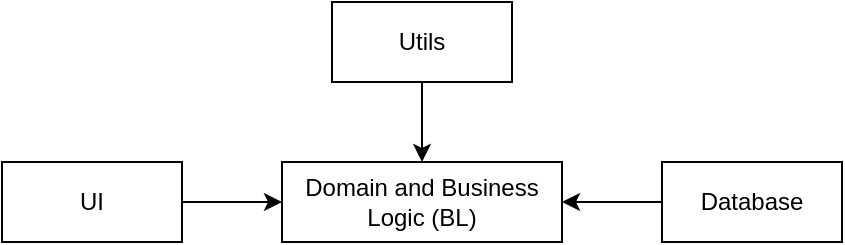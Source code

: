 <mxfile version="19.0.3" type="device"><diagram id="iX1o-jkvuAXMrjQtoNc_" name="Page-1"><mxGraphModel dx="1088" dy="861" grid="1" gridSize="10" guides="1" tooltips="1" connect="1" arrows="1" fold="1" page="1" pageScale="1" pageWidth="850" pageHeight="1100" math="0" shadow="0"><root><mxCell id="0"/><mxCell id="1" parent="0"/><mxCell id="T6gGMv8vy_XwS7KVwbdg-2" style="edgeStyle=orthogonalEdgeStyle;rounded=0;orthogonalLoop=1;jettySize=auto;html=1;entryX=0.5;entryY=0;entryDx=0;entryDy=0;" edge="1" parent="1" source="T6gGMv8vy_XwS7KVwbdg-3" target="T6gGMv8vy_XwS7KVwbdg-4"><mxGeometry relative="1" as="geometry"/></mxCell><mxCell id="T6gGMv8vy_XwS7KVwbdg-3" value="Utils" style="rounded=0;whiteSpace=wrap;html=1;" vertex="1" parent="1"><mxGeometry x="365" y="260" width="90" height="40" as="geometry"/></mxCell><mxCell id="T6gGMv8vy_XwS7KVwbdg-4" value="Domain and Business Logic (BL)" style="rounded=0;whiteSpace=wrap;html=1;" vertex="1" parent="1"><mxGeometry x="340" y="340" width="140" height="40" as="geometry"/></mxCell><mxCell id="T6gGMv8vy_XwS7KVwbdg-5" style="edgeStyle=orthogonalEdgeStyle;rounded=0;orthogonalLoop=1;jettySize=auto;html=1;entryX=1;entryY=0.5;entryDx=0;entryDy=0;" edge="1" parent="1" source="T6gGMv8vy_XwS7KVwbdg-6" target="T6gGMv8vy_XwS7KVwbdg-4"><mxGeometry relative="1" as="geometry"/></mxCell><mxCell id="T6gGMv8vy_XwS7KVwbdg-6" value="Database" style="rounded=0;whiteSpace=wrap;html=1;" vertex="1" parent="1"><mxGeometry x="530" y="340" width="90" height="40" as="geometry"/></mxCell><mxCell id="T6gGMv8vy_XwS7KVwbdg-7" style="edgeStyle=orthogonalEdgeStyle;rounded=0;orthogonalLoop=1;jettySize=auto;html=1;entryX=0;entryY=0.5;entryDx=0;entryDy=0;" edge="1" parent="1" source="T6gGMv8vy_XwS7KVwbdg-8" target="T6gGMv8vy_XwS7KVwbdg-4"><mxGeometry relative="1" as="geometry"/></mxCell><mxCell id="T6gGMv8vy_XwS7KVwbdg-8" value="UI" style="rounded=0;whiteSpace=wrap;html=1;" vertex="1" parent="1"><mxGeometry x="200" y="340" width="90" height="40" as="geometry"/></mxCell></root></mxGraphModel></diagram></mxfile>